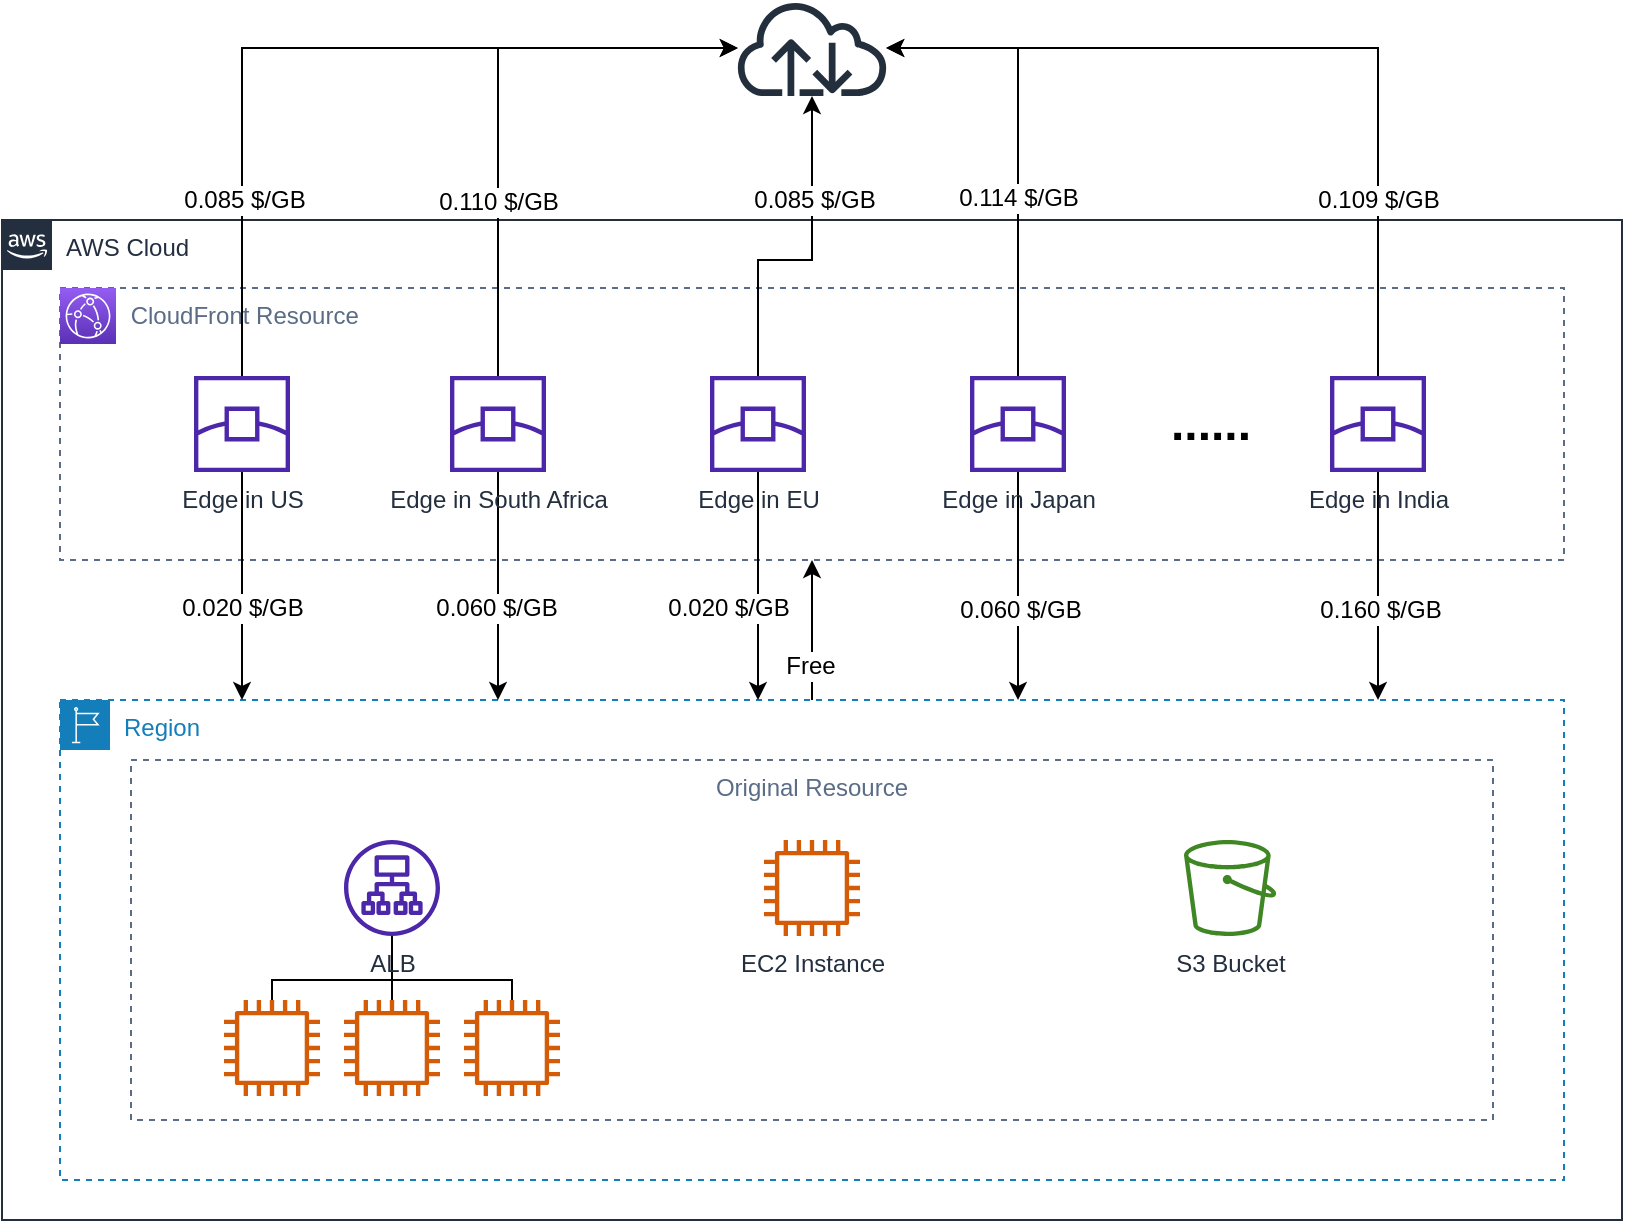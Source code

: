 <mxfile version="16.4.0" type="device"><diagram id="l3l2Jh9sY9TeyirYYRnC" name="第 1 页"><mxGraphModel dx="1933" dy="1003" grid="1" gridSize="10" guides="1" tooltips="1" connect="1" arrows="1" fold="1" page="1" pageScale="1" pageWidth="827" pageHeight="1169" math="0" shadow="0"><root><mxCell id="0"/><mxCell id="1" parent="0"/><mxCell id="iqEumnBzrw-go6DKImfl-23" value="AWS Cloud" style="points=[[0,0],[0.25,0],[0.5,0],[0.75,0],[1,0],[1,0.25],[1,0.5],[1,0.75],[1,1],[0.75,1],[0.5,1],[0.25,1],[0,1],[0,0.75],[0,0.5],[0,0.25]];outlineConnect=0;gradientColor=none;html=1;whiteSpace=wrap;fontSize=12;fontStyle=0;container=1;pointerEvents=0;collapsible=0;recursiveResize=0;shape=mxgraph.aws4.group;grIcon=mxgraph.aws4.group_aws_cloud_alt;strokeColor=#232F3E;fillColor=none;verticalAlign=top;align=left;spacingLeft=30;fontColor=#232F3E;dashed=0;" vertex="1" parent="1"><mxGeometry x="-1" y="160" width="810" height="500" as="geometry"/></mxCell><mxCell id="iqEumnBzrw-go6DKImfl-20" value="          CloudFront Resource" style="fillColor=none;strokeColor=#5A6C86;dashed=1;verticalAlign=top;fontStyle=0;fontColor=#5A6C86;align=left;" vertex="1" parent="1"><mxGeometry x="28" y="194" width="752" height="136" as="geometry"/></mxCell><mxCell id="iqEumnBzrw-go6DKImfl-27" value="" style="edgeStyle=orthogonalEdgeStyle;rounded=0;orthogonalLoop=1;jettySize=auto;html=1;entryX=0.5;entryY=1;entryDx=0;entryDy=0;fontSize=12;endArrow=classic;endFill=1;" edge="1" parent="1" source="iqEumnBzrw-go6DKImfl-19" target="iqEumnBzrw-go6DKImfl-20"><mxGeometry relative="1" as="geometry"><Array as="points"><mxPoint x="404" y="380"/><mxPoint x="404" y="380"/></Array></mxGeometry></mxCell><mxCell id="iqEumnBzrw-go6DKImfl-34" value="Free" style="edgeLabel;html=1;align=center;verticalAlign=middle;resizable=0;points=[];fontSize=12;" vertex="1" connectable="0" parent="iqEumnBzrw-go6DKImfl-27"><mxGeometry x="-0.514" y="1" relative="1" as="geometry"><mxPoint as="offset"/></mxGeometry></mxCell><mxCell id="iqEumnBzrw-go6DKImfl-19" value="Region" style="points=[[0,0],[0.25,0],[0.5,0],[0.75,0],[1,0],[1,0.25],[1,0.5],[1,0.75],[1,1],[0.75,1],[0.5,1],[0.25,1],[0,1],[0,0.75],[0,0.5],[0,0.25]];outlineConnect=0;gradientColor=none;html=1;whiteSpace=wrap;fontSize=12;fontStyle=0;container=1;pointerEvents=0;collapsible=0;recursiveResize=0;shape=mxgraph.aws4.group;grIcon=mxgraph.aws4.group_region;strokeColor=#147EBA;fillColor=none;verticalAlign=top;align=left;spacingLeft=30;fontColor=#147EBA;dashed=1;" vertex="1" parent="1"><mxGeometry x="28" y="400" width="752" height="240" as="geometry"/></mxCell><mxCell id="iqEumnBzrw-go6DKImfl-17" value="Original Resource" style="fillColor=none;strokeColor=#5A6C86;dashed=1;verticalAlign=top;fontStyle=0;fontColor=#5A6C86;" vertex="1" parent="1"><mxGeometry x="63.5" y="430" width="681" height="180" as="geometry"/></mxCell><mxCell id="iqEumnBzrw-go6DKImfl-28" style="edgeStyle=orthogonalEdgeStyle;rounded=0;orthogonalLoop=1;jettySize=auto;html=1;fontSize=12;endArrow=classic;endFill=1;" edge="1" parent="1" source="iqEumnBzrw-go6DKImfl-1" target="iqEumnBzrw-go6DKImfl-19"><mxGeometry relative="1" as="geometry"><Array as="points"><mxPoint x="119" y="370"/><mxPoint x="119" y="370"/></Array></mxGeometry></mxCell><mxCell id="iqEumnBzrw-go6DKImfl-29" value="0.020 $/GB" style="edgeLabel;html=1;align=center;verticalAlign=middle;resizable=0;points=[];fontSize=12;" vertex="1" connectable="0" parent="iqEumnBzrw-go6DKImfl-28"><mxGeometry x="0.193" relative="1" as="geometry"><mxPoint as="offset"/></mxGeometry></mxCell><mxCell id="iqEumnBzrw-go6DKImfl-39" style="rounded=0;orthogonalLoop=1;jettySize=auto;html=1;fontSize=12;endArrow=classic;endFill=1;edgeStyle=orthogonalEdgeStyle;" edge="1" parent="1" source="iqEumnBzrw-go6DKImfl-1" target="iqEumnBzrw-go6DKImfl-3"><mxGeometry relative="1" as="geometry"><Array as="points"><mxPoint x="119" y="74"/></Array></mxGeometry></mxCell><mxCell id="iqEumnBzrw-go6DKImfl-42" value="0.085 $/GB" style="edgeLabel;html=1;align=center;verticalAlign=middle;resizable=0;points=[];fontSize=12;" vertex="1" connectable="0" parent="iqEumnBzrw-go6DKImfl-39"><mxGeometry x="-0.699" y="-1" relative="1" as="geometry"><mxPoint y="-26" as="offset"/></mxGeometry></mxCell><mxCell id="iqEumnBzrw-go6DKImfl-1" value="Edge in US" style="sketch=0;outlineConnect=0;fontColor=#232F3E;gradientColor=none;fillColor=#4D27AA;strokeColor=none;dashed=0;verticalLabelPosition=bottom;verticalAlign=top;align=center;html=1;fontSize=12;fontStyle=0;aspect=fixed;pointerEvents=1;shape=mxgraph.aws4.edge_location;" vertex="1" parent="1"><mxGeometry x="95" y="238" width="48" height="48" as="geometry"/></mxCell><mxCell id="iqEumnBzrw-go6DKImfl-2" value="" style="sketch=0;points=[[0,0,0],[0.25,0,0],[0.5,0,0],[0.75,0,0],[1,0,0],[0,1,0],[0.25,1,0],[0.5,1,0],[0.75,1,0],[1,1,0],[0,0.25,0],[0,0.5,0],[0,0.75,0],[1,0.25,0],[1,0.5,0],[1,0.75,0]];outlineConnect=0;fontColor=#232F3E;gradientColor=#945DF2;gradientDirection=north;fillColor=#5A30B5;strokeColor=#ffffff;dashed=0;verticalLabelPosition=bottom;verticalAlign=top;align=center;html=1;fontSize=12;fontStyle=0;aspect=fixed;shape=mxgraph.aws4.resourceIcon;resIcon=mxgraph.aws4.cloudfront;" vertex="1" parent="1"><mxGeometry x="28" y="194" width="28" height="28" as="geometry"/></mxCell><mxCell id="iqEumnBzrw-go6DKImfl-3" value="" style="sketch=0;outlineConnect=0;fontColor=#232F3E;gradientColor=none;fillColor=#232F3D;strokeColor=none;dashed=0;verticalLabelPosition=bottom;verticalAlign=top;align=center;html=1;fontSize=12;fontStyle=0;aspect=fixed;pointerEvents=1;shape=mxgraph.aws4.internet;" vertex="1" parent="1"><mxGeometry x="365" y="50" width="78" height="48" as="geometry"/></mxCell><mxCell id="iqEumnBzrw-go6DKImfl-11" style="edgeStyle=orthogonalEdgeStyle;rounded=0;orthogonalLoop=1;jettySize=auto;html=1;endArrow=none;endFill=0;" edge="1" parent="1" source="iqEumnBzrw-go6DKImfl-5" target="iqEumnBzrw-go6DKImfl-6"><mxGeometry relative="1" as="geometry"><Array as="points"><mxPoint x="194" y="540"/><mxPoint x="134" y="540"/></Array></mxGeometry></mxCell><mxCell id="iqEumnBzrw-go6DKImfl-12" style="edgeStyle=orthogonalEdgeStyle;rounded=0;orthogonalLoop=1;jettySize=auto;html=1;endArrow=none;endFill=0;" edge="1" parent="1" source="iqEumnBzrw-go6DKImfl-5" target="iqEumnBzrw-go6DKImfl-8"><mxGeometry relative="1" as="geometry"/></mxCell><mxCell id="iqEumnBzrw-go6DKImfl-13" style="edgeStyle=orthogonalEdgeStyle;rounded=0;orthogonalLoop=1;jettySize=auto;html=1;endArrow=none;endFill=0;" edge="1" parent="1" source="iqEumnBzrw-go6DKImfl-5" target="iqEumnBzrw-go6DKImfl-9"><mxGeometry relative="1" as="geometry"><Array as="points"><mxPoint x="194" y="540"/><mxPoint x="254" y="540"/></Array></mxGeometry></mxCell><mxCell id="iqEumnBzrw-go6DKImfl-5" value="ALB" style="sketch=0;outlineConnect=0;fontColor=#232F3E;gradientColor=none;fillColor=#4D27AA;strokeColor=none;dashed=0;verticalLabelPosition=bottom;verticalAlign=top;align=center;html=1;fontSize=12;fontStyle=0;aspect=fixed;pointerEvents=1;shape=mxgraph.aws4.application_load_balancer;" vertex="1" parent="1"><mxGeometry x="170" y="470" width="48" height="48" as="geometry"/></mxCell><mxCell id="iqEumnBzrw-go6DKImfl-6" value="" style="sketch=0;outlineConnect=0;fontColor=#232F3E;gradientColor=none;fillColor=#D45B07;strokeColor=none;dashed=0;verticalLabelPosition=bottom;verticalAlign=top;align=center;html=1;fontSize=12;fontStyle=0;aspect=fixed;pointerEvents=1;shape=mxgraph.aws4.instance2;" vertex="1" parent="1"><mxGeometry x="110" y="550" width="48" height="48" as="geometry"/></mxCell><mxCell id="iqEumnBzrw-go6DKImfl-7" value="S3 Bucket" style="sketch=0;outlineConnect=0;fontColor=#232F3E;gradientColor=none;fillColor=#3F8624;strokeColor=none;dashed=0;verticalLabelPosition=bottom;verticalAlign=top;align=center;html=1;fontSize=12;fontStyle=0;aspect=fixed;pointerEvents=1;shape=mxgraph.aws4.bucket;" vertex="1" parent="1"><mxGeometry x="590" y="470" width="46.15" height="48" as="geometry"/></mxCell><mxCell id="iqEumnBzrw-go6DKImfl-8" value="" style="sketch=0;outlineConnect=0;fontColor=#232F3E;gradientColor=none;fillColor=#D45B07;strokeColor=none;dashed=0;verticalLabelPosition=bottom;verticalAlign=top;align=center;html=1;fontSize=12;fontStyle=0;aspect=fixed;pointerEvents=1;shape=mxgraph.aws4.instance2;" vertex="1" parent="1"><mxGeometry x="170" y="550" width="48" height="48" as="geometry"/></mxCell><mxCell id="iqEumnBzrw-go6DKImfl-9" value="" style="sketch=0;outlineConnect=0;fontColor=#232F3E;gradientColor=none;fillColor=#D45B07;strokeColor=none;dashed=0;verticalLabelPosition=bottom;verticalAlign=top;align=center;html=1;fontSize=12;fontStyle=0;aspect=fixed;pointerEvents=1;shape=mxgraph.aws4.instance2;" vertex="1" parent="1"><mxGeometry x="230" y="550" width="48" height="48" as="geometry"/></mxCell><mxCell id="iqEumnBzrw-go6DKImfl-10" value="EC2 Instance" style="sketch=0;outlineConnect=0;fontColor=#232F3E;gradientColor=none;fillColor=#D45B07;strokeColor=none;dashed=0;verticalLabelPosition=bottom;verticalAlign=top;align=center;html=1;fontSize=12;fontStyle=0;aspect=fixed;pointerEvents=1;shape=mxgraph.aws4.instance2;" vertex="1" parent="1"><mxGeometry x="380" y="470" width="48" height="48" as="geometry"/></mxCell><mxCell id="iqEumnBzrw-go6DKImfl-32" style="edgeStyle=orthogonalEdgeStyle;rounded=0;orthogonalLoop=1;jettySize=auto;html=1;fontSize=12;endArrow=classic;endFill=1;" edge="1" parent="1" source="iqEumnBzrw-go6DKImfl-14" target="iqEumnBzrw-go6DKImfl-19"><mxGeometry relative="1" as="geometry"><Array as="points"><mxPoint x="377" y="370"/><mxPoint x="377" y="370"/></Array></mxGeometry></mxCell><mxCell id="iqEumnBzrw-go6DKImfl-33" value="0.020 $/GB" style="edgeLabel;html=1;align=center;verticalAlign=middle;resizable=0;points=[];fontSize=12;" vertex="1" connectable="0" parent="iqEumnBzrw-go6DKImfl-32"><mxGeometry x="0.193" y="-1" relative="1" as="geometry"><mxPoint x="-14" as="offset"/></mxGeometry></mxCell><mxCell id="iqEumnBzrw-go6DKImfl-45" style="edgeStyle=orthogonalEdgeStyle;rounded=0;orthogonalLoop=1;jettySize=auto;html=1;fontSize=12;endArrow=classic;endFill=1;" edge="1" parent="1" source="iqEumnBzrw-go6DKImfl-14" target="iqEumnBzrw-go6DKImfl-3"><mxGeometry relative="1" as="geometry"><Array as="points"><mxPoint x="377" y="180"/><mxPoint x="404" y="180"/></Array></mxGeometry></mxCell><mxCell id="iqEumnBzrw-go6DKImfl-46" value="0.085 $/GB" style="edgeLabel;html=1;align=center;verticalAlign=middle;resizable=0;points=[];fontSize=12;" vertex="1" connectable="0" parent="iqEumnBzrw-go6DKImfl-45"><mxGeometry x="0.042" y="-1" relative="1" as="geometry"><mxPoint y="-28" as="offset"/></mxGeometry></mxCell><mxCell id="iqEumnBzrw-go6DKImfl-14" value="Edge in EU" style="sketch=0;outlineConnect=0;fontColor=#232F3E;gradientColor=none;fillColor=#4D27AA;strokeColor=none;dashed=0;verticalLabelPosition=bottom;verticalAlign=top;align=center;html=1;fontSize=12;fontStyle=0;aspect=fixed;pointerEvents=1;shape=mxgraph.aws4.edge_location;" vertex="1" parent="1"><mxGeometry x="353" y="238" width="48" height="48" as="geometry"/></mxCell><mxCell id="iqEumnBzrw-go6DKImfl-35" style="edgeStyle=orthogonalEdgeStyle;rounded=0;orthogonalLoop=1;jettySize=auto;html=1;fontSize=12;endArrow=classic;endFill=1;" edge="1" parent="1" source="iqEumnBzrw-go6DKImfl-15" target="iqEumnBzrw-go6DKImfl-19"><mxGeometry relative="1" as="geometry"><Array as="points"><mxPoint x="507" y="360"/><mxPoint x="507" y="360"/></Array></mxGeometry></mxCell><mxCell id="iqEumnBzrw-go6DKImfl-36" value="0.060 $/GB" style="edgeLabel;html=1;align=center;verticalAlign=middle;resizable=0;points=[];fontSize=12;" vertex="1" connectable="0" parent="iqEumnBzrw-go6DKImfl-35"><mxGeometry x="0.21" y="1" relative="1" as="geometry"><mxPoint as="offset"/></mxGeometry></mxCell><mxCell id="iqEumnBzrw-go6DKImfl-47" style="edgeStyle=orthogonalEdgeStyle;rounded=0;orthogonalLoop=1;jettySize=auto;html=1;fontSize=12;endArrow=classic;endFill=1;" edge="1" parent="1" source="iqEumnBzrw-go6DKImfl-15" target="iqEumnBzrw-go6DKImfl-3"><mxGeometry relative="1" as="geometry"><Array as="points"><mxPoint x="507" y="74"/></Array></mxGeometry></mxCell><mxCell id="iqEumnBzrw-go6DKImfl-48" value="0.114 $/GB" style="edgeLabel;html=1;align=center;verticalAlign=middle;resizable=0;points=[];fontSize=12;" vertex="1" connectable="0" parent="iqEumnBzrw-go6DKImfl-47"><mxGeometry x="-0.292" relative="1" as="geometry"><mxPoint y="-8" as="offset"/></mxGeometry></mxCell><mxCell id="iqEumnBzrw-go6DKImfl-15" value="Edge in Japan" style="sketch=0;outlineConnect=0;fontColor=#232F3E;gradientColor=none;fillColor=#4D27AA;strokeColor=none;dashed=0;verticalLabelPosition=bottom;verticalAlign=top;align=center;html=1;fontSize=12;fontStyle=0;aspect=fixed;pointerEvents=1;shape=mxgraph.aws4.edge_location;" vertex="1" parent="1"><mxGeometry x="483" y="238" width="48" height="48" as="geometry"/></mxCell><mxCell id="iqEumnBzrw-go6DKImfl-37" style="edgeStyle=orthogonalEdgeStyle;rounded=0;orthogonalLoop=1;jettySize=auto;html=1;fontSize=12;endArrow=classic;endFill=1;" edge="1" parent="1" source="iqEumnBzrw-go6DKImfl-16" target="iqEumnBzrw-go6DKImfl-19"><mxGeometry relative="1" as="geometry"><Array as="points"><mxPoint x="687" y="370"/><mxPoint x="687" y="370"/></Array></mxGeometry></mxCell><mxCell id="iqEumnBzrw-go6DKImfl-38" value="0.160 $/GB" style="edgeLabel;html=1;align=center;verticalAlign=middle;resizable=0;points=[];fontSize=12;" vertex="1" connectable="0" parent="iqEumnBzrw-go6DKImfl-37"><mxGeometry x="0.228" y="1" relative="1" as="geometry"><mxPoint y="-1" as="offset"/></mxGeometry></mxCell><mxCell id="iqEumnBzrw-go6DKImfl-49" style="edgeStyle=orthogonalEdgeStyle;rounded=0;orthogonalLoop=1;jettySize=auto;html=1;fontSize=12;endArrow=classic;endFill=1;" edge="1" parent="1" source="iqEumnBzrw-go6DKImfl-16" target="iqEumnBzrw-go6DKImfl-3"><mxGeometry relative="1" as="geometry"><Array as="points"><mxPoint x="687" y="74"/></Array></mxGeometry></mxCell><mxCell id="iqEumnBzrw-go6DKImfl-50" value="0.109 $/GB" style="edgeLabel;html=1;align=center;verticalAlign=middle;resizable=0;points=[];fontSize=12;" vertex="1" connectable="0" parent="iqEumnBzrw-go6DKImfl-49"><mxGeometry x="-0.571" relative="1" as="geometry"><mxPoint as="offset"/></mxGeometry></mxCell><mxCell id="iqEumnBzrw-go6DKImfl-16" value="Edge in India" style="sketch=0;outlineConnect=0;fontColor=#232F3E;gradientColor=none;fillColor=#4D27AA;strokeColor=none;dashed=0;verticalLabelPosition=bottom;verticalAlign=top;align=center;html=1;fontSize=12;fontStyle=0;aspect=fixed;pointerEvents=1;shape=mxgraph.aws4.edge_location;" vertex="1" parent="1"><mxGeometry x="663" y="238" width="48" height="48" as="geometry"/></mxCell><mxCell id="iqEumnBzrw-go6DKImfl-30" style="edgeStyle=orthogonalEdgeStyle;rounded=0;orthogonalLoop=1;jettySize=auto;html=1;fontSize=12;endArrow=classic;endFill=1;" edge="1" parent="1" source="iqEumnBzrw-go6DKImfl-21" target="iqEumnBzrw-go6DKImfl-19"><mxGeometry relative="1" as="geometry"><Array as="points"><mxPoint x="247" y="360"/><mxPoint x="247" y="360"/></Array></mxGeometry></mxCell><mxCell id="iqEumnBzrw-go6DKImfl-31" value="0.060 $/GB" style="edgeLabel;html=1;align=center;verticalAlign=middle;resizable=0;points=[];fontSize=12;" vertex="1" connectable="0" parent="iqEumnBzrw-go6DKImfl-30"><mxGeometry x="0.193" y="-1" relative="1" as="geometry"><mxPoint as="offset"/></mxGeometry></mxCell><mxCell id="iqEumnBzrw-go6DKImfl-43" style="edgeStyle=orthogonalEdgeStyle;rounded=0;orthogonalLoop=1;jettySize=auto;html=1;fontSize=12;endArrow=classic;endFill=1;" edge="1" parent="1" source="iqEumnBzrw-go6DKImfl-21" target="iqEumnBzrw-go6DKImfl-3"><mxGeometry relative="1" as="geometry"><Array as="points"><mxPoint x="247" y="74"/></Array></mxGeometry></mxCell><mxCell id="iqEumnBzrw-go6DKImfl-44" value="0.110 $/GB" style="edgeLabel;html=1;align=center;verticalAlign=middle;resizable=0;points=[];fontSize=12;" vertex="1" connectable="0" parent="iqEumnBzrw-go6DKImfl-43"><mxGeometry x="-0.387" relative="1" as="geometry"><mxPoint as="offset"/></mxGeometry></mxCell><mxCell id="iqEumnBzrw-go6DKImfl-21" value="Edge in South Africa" style="sketch=0;outlineConnect=0;fontColor=#232F3E;gradientColor=none;fillColor=#4D27AA;strokeColor=none;dashed=0;verticalLabelPosition=bottom;verticalAlign=top;align=center;html=1;fontSize=12;fontStyle=0;aspect=fixed;pointerEvents=1;shape=mxgraph.aws4.edge_location;" vertex="1" parent="1"><mxGeometry x="223" y="238" width="48" height="48" as="geometry"/></mxCell><mxCell id="iqEumnBzrw-go6DKImfl-22" value="&lt;font style=&quot;font-size: 24px&quot;&gt;&lt;b&gt;......&lt;/b&gt;&lt;/font&gt;" style="text;html=1;align=center;verticalAlign=middle;resizable=0;points=[];autosize=1;strokeColor=none;fillColor=none;" vertex="1" parent="1"><mxGeometry x="573" y="252" width="60" height="20" as="geometry"/></mxCell></root></mxGraphModel></diagram></mxfile>